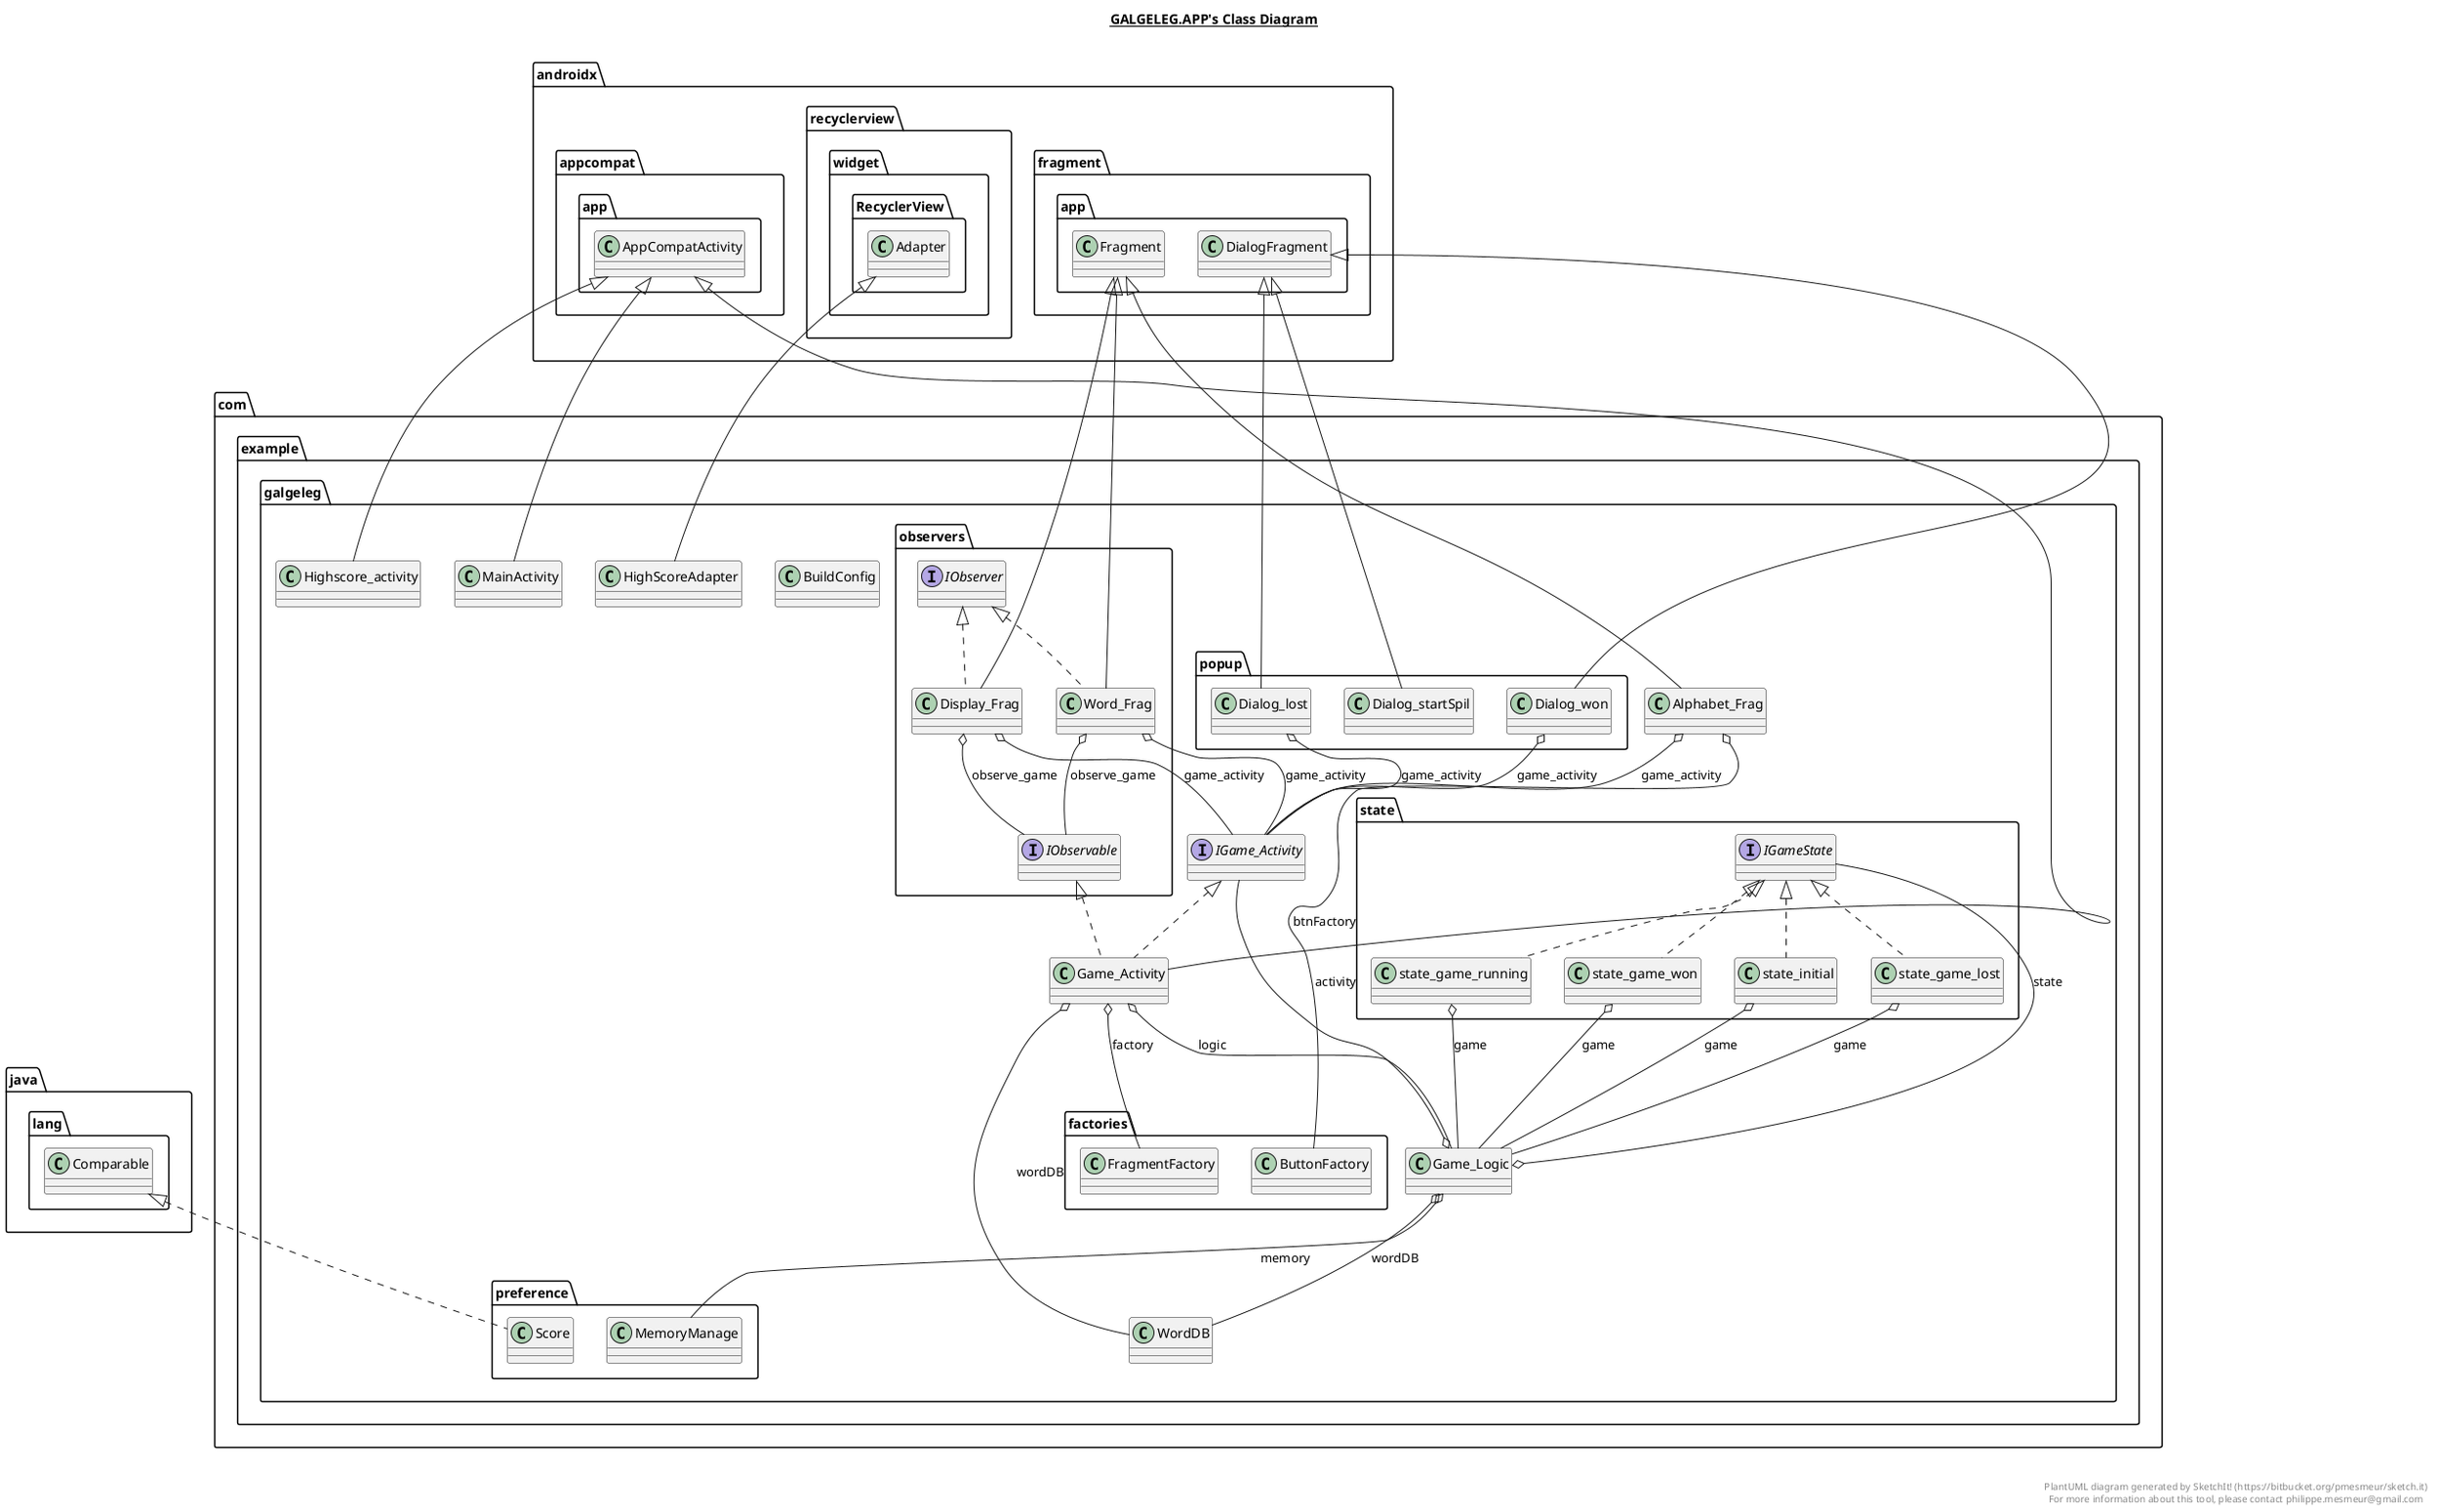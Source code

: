 @startuml

title __GALGELEG.APP's Class Diagram__\n

  namespace com.example.galgeleg {
    class com.example.galgeleg.Alphabet_Frag {
    }
  }
  

  namespace com.example.galgeleg {
    class com.example.galgeleg.BuildConfig {
    }
  }
  

  namespace com.example.galgeleg {
    class com.example.galgeleg.Game_Activity {
    }
  }
  

  namespace com.example.galgeleg {
    class com.example.galgeleg.Game_Logic {
    }
  }
  

  namespace com.example.galgeleg {
    class com.example.galgeleg.HighScoreAdapter {
    }
  }
  

  namespace com.example.galgeleg {
    class com.example.galgeleg.Highscore_activity {
    }
  }
  

  namespace com.example.galgeleg {
    interface com.example.galgeleg.IGame_Activity {
    }
  }
  

  namespace com.example.galgeleg {
    class com.example.galgeleg.MainActivity {
    }
  }
  

  namespace com.example.galgeleg {
    class com.example.galgeleg.WordDB {
    }
  }
  

  namespace com.example.galgeleg {
    namespace factories {
      class com.example.galgeleg.factories.ButtonFactory {
      }
    }
  }
  

  namespace com.example.galgeleg {
    namespace factories {
      class com.example.galgeleg.factories.FragmentFactory {
      }
    }
  }
  

  namespace com.example.galgeleg {
    namespace observers {
      class com.example.galgeleg.observers.Display_Frag {
      }
    }
  }
  

  namespace com.example.galgeleg {
    namespace observers {
      interface com.example.galgeleg.observers.IObservable {
      }
    }
  }
  

  namespace com.example.galgeleg {
    namespace observers {
      interface com.example.galgeleg.observers.IObserver {
      }
    }
  }
  

  namespace com.example.galgeleg {
    namespace observers {
      class com.example.galgeleg.observers.Word_Frag {
      }
    }
  }
  

  namespace com.example.galgeleg {
    namespace popup {
      class com.example.galgeleg.popup.Dialog_lost {
      }
    }
  }
  

  namespace com.example.galgeleg {
    namespace popup {
      class com.example.galgeleg.popup.Dialog_startSpil {
      }
    }
  }
  

  namespace com.example.galgeleg {
    namespace popup {
      class com.example.galgeleg.popup.Dialog_won {
      }
    }
  }
  

  namespace com.example.galgeleg {
    namespace preference {
      class com.example.galgeleg.preference.MemoryManage {
      }
    }
  }
  

  namespace com.example.galgeleg {
    namespace preference {
      class com.example.galgeleg.preference.Score {
      }
    }
  }
  

  namespace com.example.galgeleg {
    namespace state {
      interface com.example.galgeleg.state.IGameState {
      }
    }
  }
  

  namespace com.example.galgeleg {
    namespace state {
      class com.example.galgeleg.state.state_game_lost {
      }
    }
  }
  

  namespace com.example.galgeleg {
    namespace state {
      class com.example.galgeleg.state.state_game_running {
      }
    }
  }
  

  namespace com.example.galgeleg {
    namespace state {
      class com.example.galgeleg.state.state_game_won {
      }
    }
  }
  

  namespace com.example.galgeleg {
    namespace state {
      class com.example.galgeleg.state.state_initial {
      }
    }
  }
  

  com.example.galgeleg.Alphabet_Frag -up-|> androidx.fragment.app.Fragment
  com.example.galgeleg.Alphabet_Frag o-- com.example.galgeleg.factories.ButtonFactory : btnFactory
  com.example.galgeleg.Alphabet_Frag o-- com.example.galgeleg.IGame_Activity : game_activity
  com.example.galgeleg.Game_Activity .up.|> com.example.galgeleg.IGame_Activity
  com.example.galgeleg.Game_Activity .up.|> com.example.galgeleg.observers.IObservable
  com.example.galgeleg.Game_Activity -up-|> androidx.appcompat.app.AppCompatActivity
  com.example.galgeleg.Game_Activity o-- com.example.galgeleg.factories.FragmentFactory : factory
  com.example.galgeleg.Game_Activity o-- com.example.galgeleg.Game_Logic : logic
  com.example.galgeleg.Game_Activity o-- com.example.galgeleg.WordDB : wordDB
  com.example.galgeleg.Game_Logic o-- com.example.galgeleg.IGame_Activity : activity
  com.example.galgeleg.Game_Logic o-- com.example.galgeleg.preference.MemoryManage : memory
  com.example.galgeleg.Game_Logic o-- com.example.galgeleg.state.IGameState : state
  com.example.galgeleg.Game_Logic o-- com.example.galgeleg.WordDB : wordDB
  com.example.galgeleg.HighScoreAdapter -up-|> androidx.recyclerview.widget.RecyclerView.Adapter
  com.example.galgeleg.Highscore_activity -up-|> androidx.appcompat.app.AppCompatActivity
  com.example.galgeleg.MainActivity -up-|> androidx.appcompat.app.AppCompatActivity
  com.example.galgeleg.observers.Display_Frag .up.|> com.example.galgeleg.observers.IObserver
  com.example.galgeleg.observers.Display_Frag -up-|> androidx.fragment.app.Fragment
  com.example.galgeleg.observers.Display_Frag o-- com.example.galgeleg.IGame_Activity : game_activity
  com.example.galgeleg.observers.Display_Frag o-- com.example.galgeleg.observers.IObservable : observe_game
  com.example.galgeleg.observers.Word_Frag .up.|> com.example.galgeleg.observers.IObserver
  com.example.galgeleg.observers.Word_Frag -up-|> androidx.fragment.app.Fragment
  com.example.galgeleg.observers.Word_Frag o-- com.example.galgeleg.IGame_Activity : game_activity
  com.example.galgeleg.observers.Word_Frag o-- com.example.galgeleg.observers.IObservable : observe_game
  com.example.galgeleg.popup.Dialog_lost -up-|> androidx.fragment.app.DialogFragment
  com.example.galgeleg.popup.Dialog_lost o-- com.example.galgeleg.IGame_Activity : game_activity
  com.example.galgeleg.popup.Dialog_startSpil -up-|> androidx.fragment.app.DialogFragment
  com.example.galgeleg.popup.Dialog_won -up-|> androidx.fragment.app.DialogFragment
  com.example.galgeleg.popup.Dialog_won o-- com.example.galgeleg.IGame_Activity : game_activity
  com.example.galgeleg.preference.Score .up.|> java.lang.Comparable
  com.example.galgeleg.state.state_game_lost .up.|> com.example.galgeleg.state.IGameState
  com.example.galgeleg.state.state_game_lost o-- com.example.galgeleg.Game_Logic : game
  com.example.galgeleg.state.state_game_running .up.|> com.example.galgeleg.state.IGameState
  com.example.galgeleg.state.state_game_running o-- com.example.galgeleg.Game_Logic : game
  com.example.galgeleg.state.state_game_won .up.|> com.example.galgeleg.state.IGameState
  com.example.galgeleg.state.state_game_won o-- com.example.galgeleg.Game_Logic : game
  com.example.galgeleg.state.state_initial .up.|> com.example.galgeleg.state.IGameState
  com.example.galgeleg.state.state_initial o-- com.example.galgeleg.Game_Logic : game


right footer


PlantUML diagram generated by SketchIt! (https://bitbucket.org/pmesmeur/sketch.it)
For more information about this tool, please contact philippe.mesmeur@gmail.com
endfooter

@enduml
